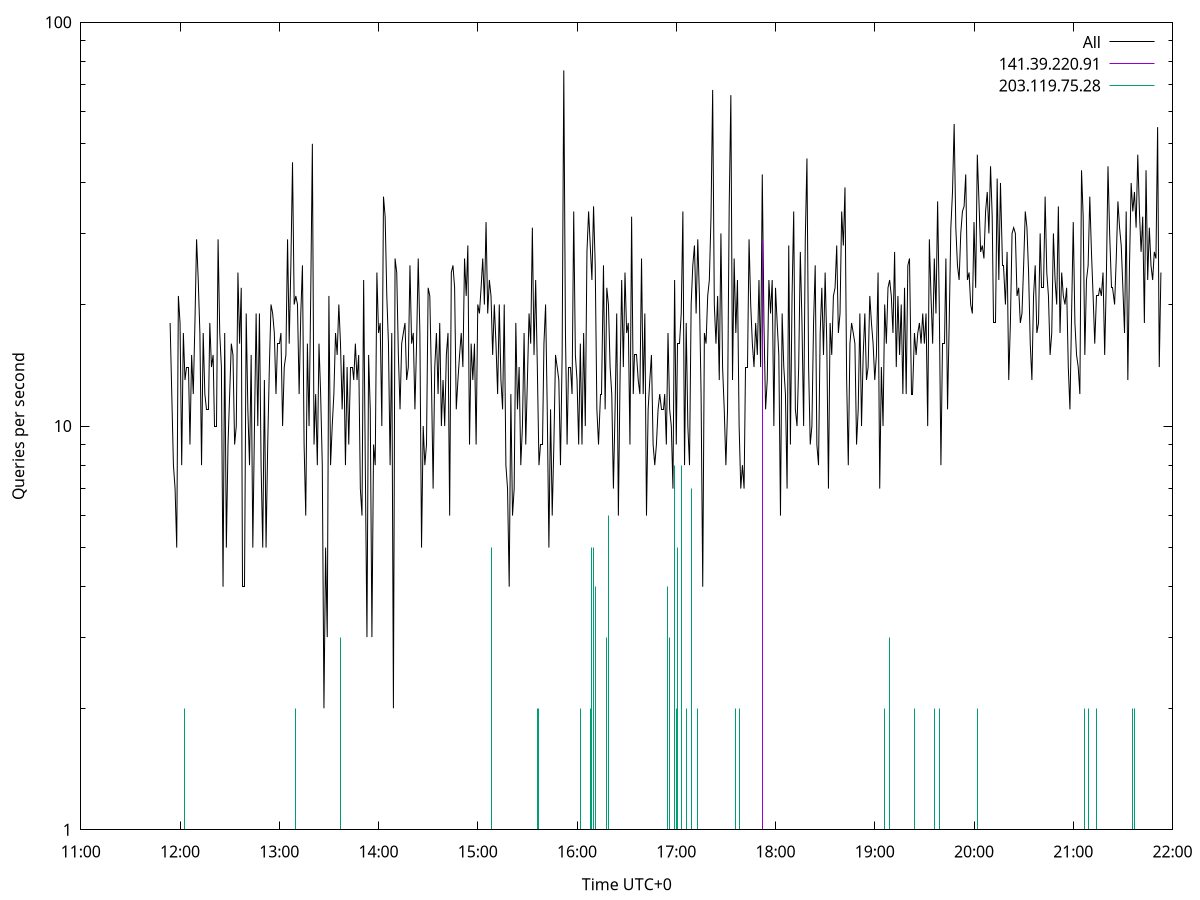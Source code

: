 set terminal pngcairo size 1024,768
set output 'Sun Jan  7 22:11:54 2024.png'
set ylabel 'Queries per second'
set xlabel 'Time UTC+0'
set xdata time
set timefmt "%s"
set log y
plot \
'-' using 1:2 linecolor 0 linetype 2 with lines title 'All', \
'-' using 1:2 linecolor 1 linetype 3 with impulses title "141.39.220.91", \
'-' using 1:2 linecolor 2 linetype 3 with impulses title "203.119.75.28"
1704640314 18
1704640315 12
1704640316 8
1704640317 7
1704640318 5
1704640319 21
1704640320 18
1704640321 8
1704640322 17
1704640323 13
1704640324 14
1704640325 14
1704640326 9
1704640327 15
1704640328 12
1704640329 18
1704640330 29
1704640331 23
1704640332 17
1704640333 8
1704640334 17
1704640335 12
1704640336 11
1704640337 11
1704640338 18
1704640339 14
1704640340 15
1704640341 10
1704640342 10
1704640343 29
1704640344 17
1704640345 14
1704640346 4
1704640347 17
1704640348 5
1704640349 9
1704640350 12
1704640351 16
1704640352 15
1704640353 9
1704640354 10
1704640355 24
1704640356 16
1704640357 22
1704640358 4
1704640359 4
1704640360 19
1704640361 11
1704640362 8
1704640363 15
1704640364 5
1704640365 10
1704640366 19
1704640367 10
1704640368 19
1704640369 8
1704640370 5
1704640371 13
1704640372 5
1704640373 9
1704640374 14
1704640375 20
1704640376 19
1704640377 17
1704640378 12
1704640379 16
1704640380 16
1704640381 17
1704640382 10
1704640383 14
1704640384 15
1704640385 29
1704640386 16
1704640387 25
1704640388 45
1704640389 20
1704640390 21
1704640391 20
1704640392 12
1704640393 19
1704640394 25
1704640395 9
1704640396 6
1704640397 16
1704640398 10
1704640399 21
1704640400 50
1704640401 9
1704640402 12
1704640403 8
1704640404 16
1704640405 12
1704640406 8
1704640407 2
1704640408 5
1704640409 3
1704640410 21
1704640411 8
1704640412 10
1704640413 12
1704640414 17
1704640415 15
1704640416 20
1704640417 16
1704640418 11
1704640419 15
1704640420 8
1704640421 14
1704640422 9
1704640423 14
1704640424 14
1704640425 13
1704640426 16
1704640427 13
1704640428 15
1704640429 7
1704640430 6
1704640431 23
1704640432 8
1704640433 3
1704640434 15
1704640435 11
1704640436 3
1704640437 9
1704640438 8
1704640439 24
1704640440 17
1704640441 18
1704640442 10
1704640443 37
1704640444 33
1704640445 21
1704640446 16
1704640447 8
1704640448 17
1704640449 2
1704640450 26
1704640451 24
1704640452 15
1704640453 11
1704640454 16
1704640455 17
1704640456 18
1704640457 13
1704640458 14
1704640459 25
1704640460 16
1704640461 17
1704640462 11
1704640463 16
1704640464 26
1704640465 17
1704640466 5
1704640467 10
1704640468 8
1704640469 9
1704640470 22
1704640471 21
1704640472 13
1704640473 7
1704640474 14
1704640475 17
1704640476 12
1704640477 18
1704640478 10
1704640479 13
1704640480 10
1704640481 15
1704640482 17
1704640483 6
1704640484 24
1704640485 25
1704640486 22
1704640487 11
1704640488 13
1704640489 15
1704640490 17
1704640491 14
1704640492 26
1704640493 21
1704640494 28
1704640495 9
1704640496 16
1704640497 13
1704640498 16
1704640499 9
1704640500 20
1704640501 19
1704640502 22
1704640503 26
1704640504 20
1704640505 32
1704640506 19
1704640507 23
1704640508 21
1704640509 15
1704640510 20
1704640511 16
1704640512 12
1704640513 20
1704640514 13
1704640515 11
1704640516 20
1704640517 8
1704640518 7
1704640519 4
1704640520 12
1704640521 6
1704640522 7
1704640523 18
1704640524 11
1704640525 14
1704640526 8
1704640527 10
1704640528 17
1704640529 9
1704640530 13
1704640531 19
1704640532 16
1704640533 31
1704640534 15
1704640535 23
1704640536 14
1704640537 8
1704640538 9
1704640539 9
1704640540 16
1704640541 20
1704640542 11
1704640543 5
1704640544 11
1704640545 6
1704640546 9
1704640547 15
1704640548 14
1704640549 13
1704640550 8
1704640551 15
1704640552 76
1704640553 17
1704640554 9
1704640555 14
1704640556 14
1704640557 12
1704640558 34
1704640559 15
1704640560 13
1704640561 9
1704640562 16
1704640563 9
1704640564 17
1704640565 10
1704640566 27
1704640567 34
1704640568 28
1704640569 23
1704640570 35
1704640571 25
1704640572 11
1704640573 9
1704640574 12
1704640575 12
1704640576 25
1704640577 11
1704640578 22
1704640579 20
1704640580 14
1704640581 12
1704640582 7
1704640583 11
1704640584 19
1704640585 6
1704640586 13
1704640587 23
1704640588 14
1704640589 24
1704640590 17
1704640591 18
1704640592 9
1704640593 33
1704640594 12
1704640595 15
1704640596 15
1704640597 13
1704640598 12
1704640599 26
1704640600 12
1704640601 19
1704640602 6
1704640603 11
1704640604 13
1704640605 15
1704640606 9
1704640607 8
1704640608 9
1704640609 11
1704640610 12
1704640611 11
1704640612 11
1704640613 12
1704640614 9
1704640615 17
1704640616 11
1704640617 10
1704640618 7
1704640619 23
1704640620 9
1704640621 16
1704640622 16
1704640623 19
1704640624 34
1704640625 8
1704640626 18
1704640627 10
1704640628 8
1704640629 20
1704640630 25
1704640631 28
1704640632 19
1704640633 29
1704640634 21
1704640635 12
1704640636 4
1704640637 17
1704640638 16
1704640639 21
1704640640 23
1704640641 33
1704640642 68
1704640643 20
1704640644 16
1704640645 21
1704640646 13
1704640647 30
1704640648 14
1704640649 11
1704640650 8
1704640651 11
1704640652 35
1704640653 66
1704640654 13
1704640655 26
1704640656 17
1704640657 23
1704640658 10
1704640659 7
1704640660 8
1704640661 7
1704640662 14
1704640663 14
1704640664 29
1704640665 20
1704640666 16
1704640667 14
1704640668 18
1704640669 15
1704640670 23
1704640671 14
1704640672 42
1704640673 18
1704640674 11
1704640675 13
1704640676 23
1704640677 19
1704640678 23
1704640679 10
1704640680 22
1704640681 18
1704640682 15
1704640683 6
1704640684 19
1704640685 14
1704640686 12
1704640687 7
1704640688 28
1704640689 9
1704640690 21
1704640691 34
1704640692 11
1704640693 10
1704640694 14
1704640695 27
1704640696 18
1704640697 10
1704640698 29
1704640699 46
1704640700 14
1704640701 9
1704640702 10
1704640703 18
1704640704 25
1704640705 9
1704640706 8
1704640707 17
1704640708 22
1704640709 15
1704640710 24
1704640711 16
1704640712 7
1704640713 18
1704640714 15
1704640715 21
1704640716 22
1704640717 28
1704640718 17
1704640719 19
1704640720 34
1704640721 28
1704640722 39
1704640723 13
1704640724 8
1704640725 16
1704640726 18
1704640727 17
1704640728 16
1704640729 9
1704640730 11
1704640731 19
1704640732 10
1704640733 15
1704640734 19
1704640735 13
1704640736 14
1704640737 21
1704640738 18
1704640739 16
1704640740 13
1704640741 15
1704640742 24
1704640743 7
1704640744 14
1704640745 10
1704640746 20
1704640747 16
1704640748 22
1704640749 23
1704640750 21
1704640751 17
1704640752 27
1704640753 14
1704640754 21
1704640755 15
1704640756 20
1704640757 12
1704640758 22
1704640759 12
1704640760 25
1704640761 26
1704640762 12
1704640763 12
1704640764 17
1704640765 15
1704640766 17
1704640767 18
1704640768 16
1704640769 19
1704640770 16
1704640771 19
1704640772 10
1704640773 29
1704640774 21
1704640775 16
1704640776 26
1704640777 19
1704640778 36
1704640779 20
1704640780 8
1704640781 16
1704640782 16
1704640783 26
1704640784 11
1704640785 18
1704640786 31
1704640787 38
1704640788 56
1704640789 31
1704640790 25
1704640791 23
1704640792 30
1704640793 34
1704640794 35
1704640795 42
1704640796 23
1704640797 24
1704640798 20
1704640799 19
1704640800 32
1704640801 22
1704640802 47
1704640803 36
1704640804 27
1704640805 28
1704640806 26
1704640807 34
1704640808 38
1704640809 30
1704640810 44
1704640811 33
1704640812 18
1704640813 18
1704640814 41
1704640815 23
1704640816 40
1704640817 25
1704640818 25
1704640819 20
1704640820 27
1704640821 13
1704640822 18
1704640823 30
1704640824 31
1704640825 30
1704640826 21
1704640827 22
1704640828 18
1704640829 19
1704640830 25
1704640831 34
1704640832 31
1704640833 24
1704640834 16
1704640835 13
1704640836 21
1704640837 25
1704640838 17
1704640839 18
1704640840 30
1704640841 22
1704640842 22
1704640843 37
1704640844 24
1704640845 21
1704640846 15
1704640847 17
1704640848 30
1704640849 23
1704640850 20
1704640851 35
1704640852 17
1704640853 24
1704640854 21
1704640855 20
1704640856 22
1704640857 14
1704640858 11
1704640859 19
1704640860 32
1704640861 18
1704640862 15
1704640863 14
1704640864 12
1704640865 43
1704640866 33
1704640867 15
1704640868 23
1704640869 25
1704640870 37
1704640871 27
1704640872 21
1704640873 16
1704640874 21
1704640875 21
1704640876 22
1704640877 21
1704640878 24
1704640879 15
1704640880 23
1704640881 44
1704640882 30
1704640883 22
1704640884 22
1704640885 20
1704640886 26
1704640887 36
1704640888 31
1704640889 28
1704640890 22
1704640891 17
1704640892 34
1704640893 13
1704640894 25
1704640895 40
1704640896 34
1704640897 38
1704640898 31
1704640899 47
1704640900 34
1704640901 27
1704640902 33
1704640903 18
1704640904 43
1704640905 23
1704640906 31
1704640907 25
1704640908 23
1704640909 27
1704640910 26
1704640911 55
1704640912 14
1704640913 24

e
1704640672 29
1704640767 1

e
1704640323 2
1704640386 1
1704640387 1
1704640388 1
1704640390 2
1704640395 1
1704640401 1
1704640404 1
1704640405 1
1704640414 1
1704640416 1
1704640417 3
1704640419 1
1704640442 1
1704640443 1
1704640505 1
1704640507 1
1704640508 5
1704640516 1
1704640523 1
1704640524 1
1704640528 1
1704640536 2
1704640537 2
1704640540 1
1704640541 1
1704640562 2
1704640568 2
1704640569 5
1704640570 5
1704640571 4
1704640577 1
1704640578 3
1704640579 6
1704640581 1
1704640595 1
1704640614 1
1704640615 4
1704640616 3
1704640617 1
1704640618 1
1704640619 8
1704640620 2
1704640621 5
1704640622 1
1704640623 8
1704640624 1
1704640625 1
1704640626 2
1704640627 1
1704640628 1
1704640629 7
1704640630 1
1704640633 2
1704640641 1
1704640646 1
1704640653 1
1704640656 2
1704640657 1
1704640658 2
1704640681 1
1704640685 1
1704640746 2
1704640749 3
1704640750 1
1704640756 1
1704640762 1
1704640764 2
1704640776 2
1704640777 1
1704640778 1
1704640779 2
1704640802 2
1704640867 2
1704640868 1
1704640869 2
1704640870 1
1704640874 2
1704640881 1
1704640883 1
1704640887 1
1704640893 1
1704640896 2
1704640897 2
1704640899 1

e
